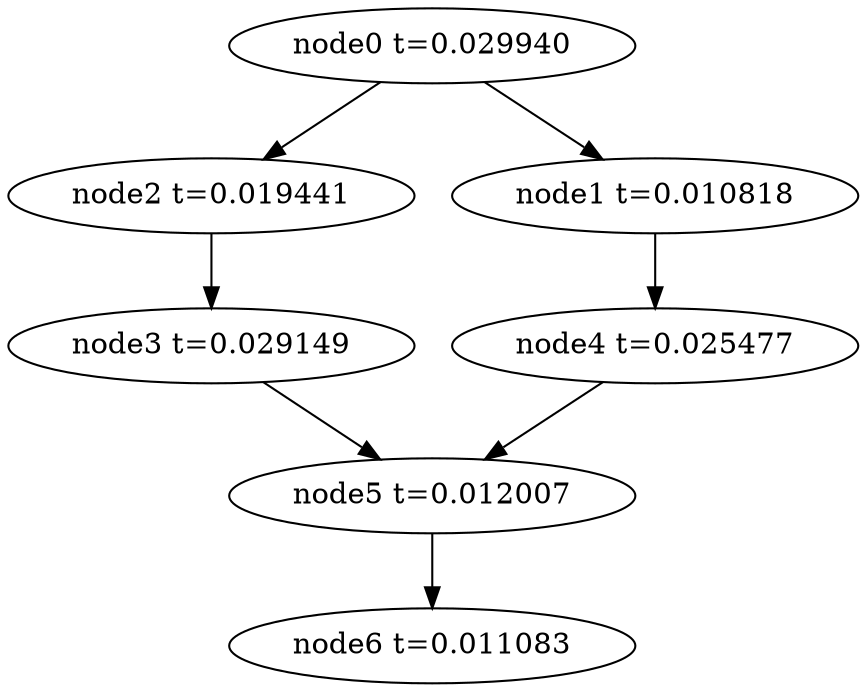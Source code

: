 digraph g{
	node6[label="node6 t=0.011083"]
	node5 -> node6
	node5[label="node5 t=0.012007"];
	node4 -> node5
	node4[label="node4 t=0.025477"];
	node3 -> node5
	node3[label="node3 t=0.029149"];
	node2 -> node3
	node2[label="node2 t=0.019441"];
	node1 -> node4
	node1[label="node1 t=0.010818"];
	node0 -> node2
	node0 -> node1
	node0[label="node0 t=0.029940"];
}
